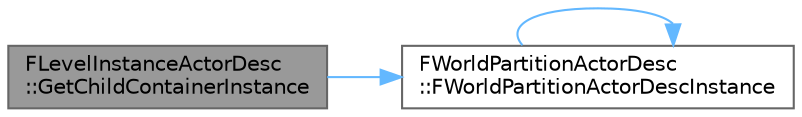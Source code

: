 digraph "FLevelInstanceActorDesc::GetChildContainerInstance"
{
 // INTERACTIVE_SVG=YES
 // LATEX_PDF_SIZE
  bgcolor="transparent";
  edge [fontname=Helvetica,fontsize=10,labelfontname=Helvetica,labelfontsize=10];
  node [fontname=Helvetica,fontsize=10,shape=box,height=0.2,width=0.4];
  rankdir="LR";
  Node1 [id="Node000001",label="FLevelInstanceActorDesc\l::GetChildContainerInstance",height=0.2,width=0.4,color="gray40", fillcolor="grey60", style="filled", fontcolor="black",tooltip=" "];
  Node1 -> Node2 [id="edge1_Node000001_Node000002",color="steelblue1",style="solid",tooltip=" "];
  Node2 [id="Node000002",label="FWorldPartitionActorDesc\l::FWorldPartitionActorDescInstance",height=0.2,width=0.4,color="grey40", fillcolor="white", style="filled",URL="$da/d0e/classFWorldPartitionActorDesc.html#ab59b0ad91b1c06ffa4b9e921073af335",tooltip=" "];
  Node2 -> Node2 [id="edge2_Node000002_Node000002",color="steelblue1",style="solid",tooltip=" "];
}
